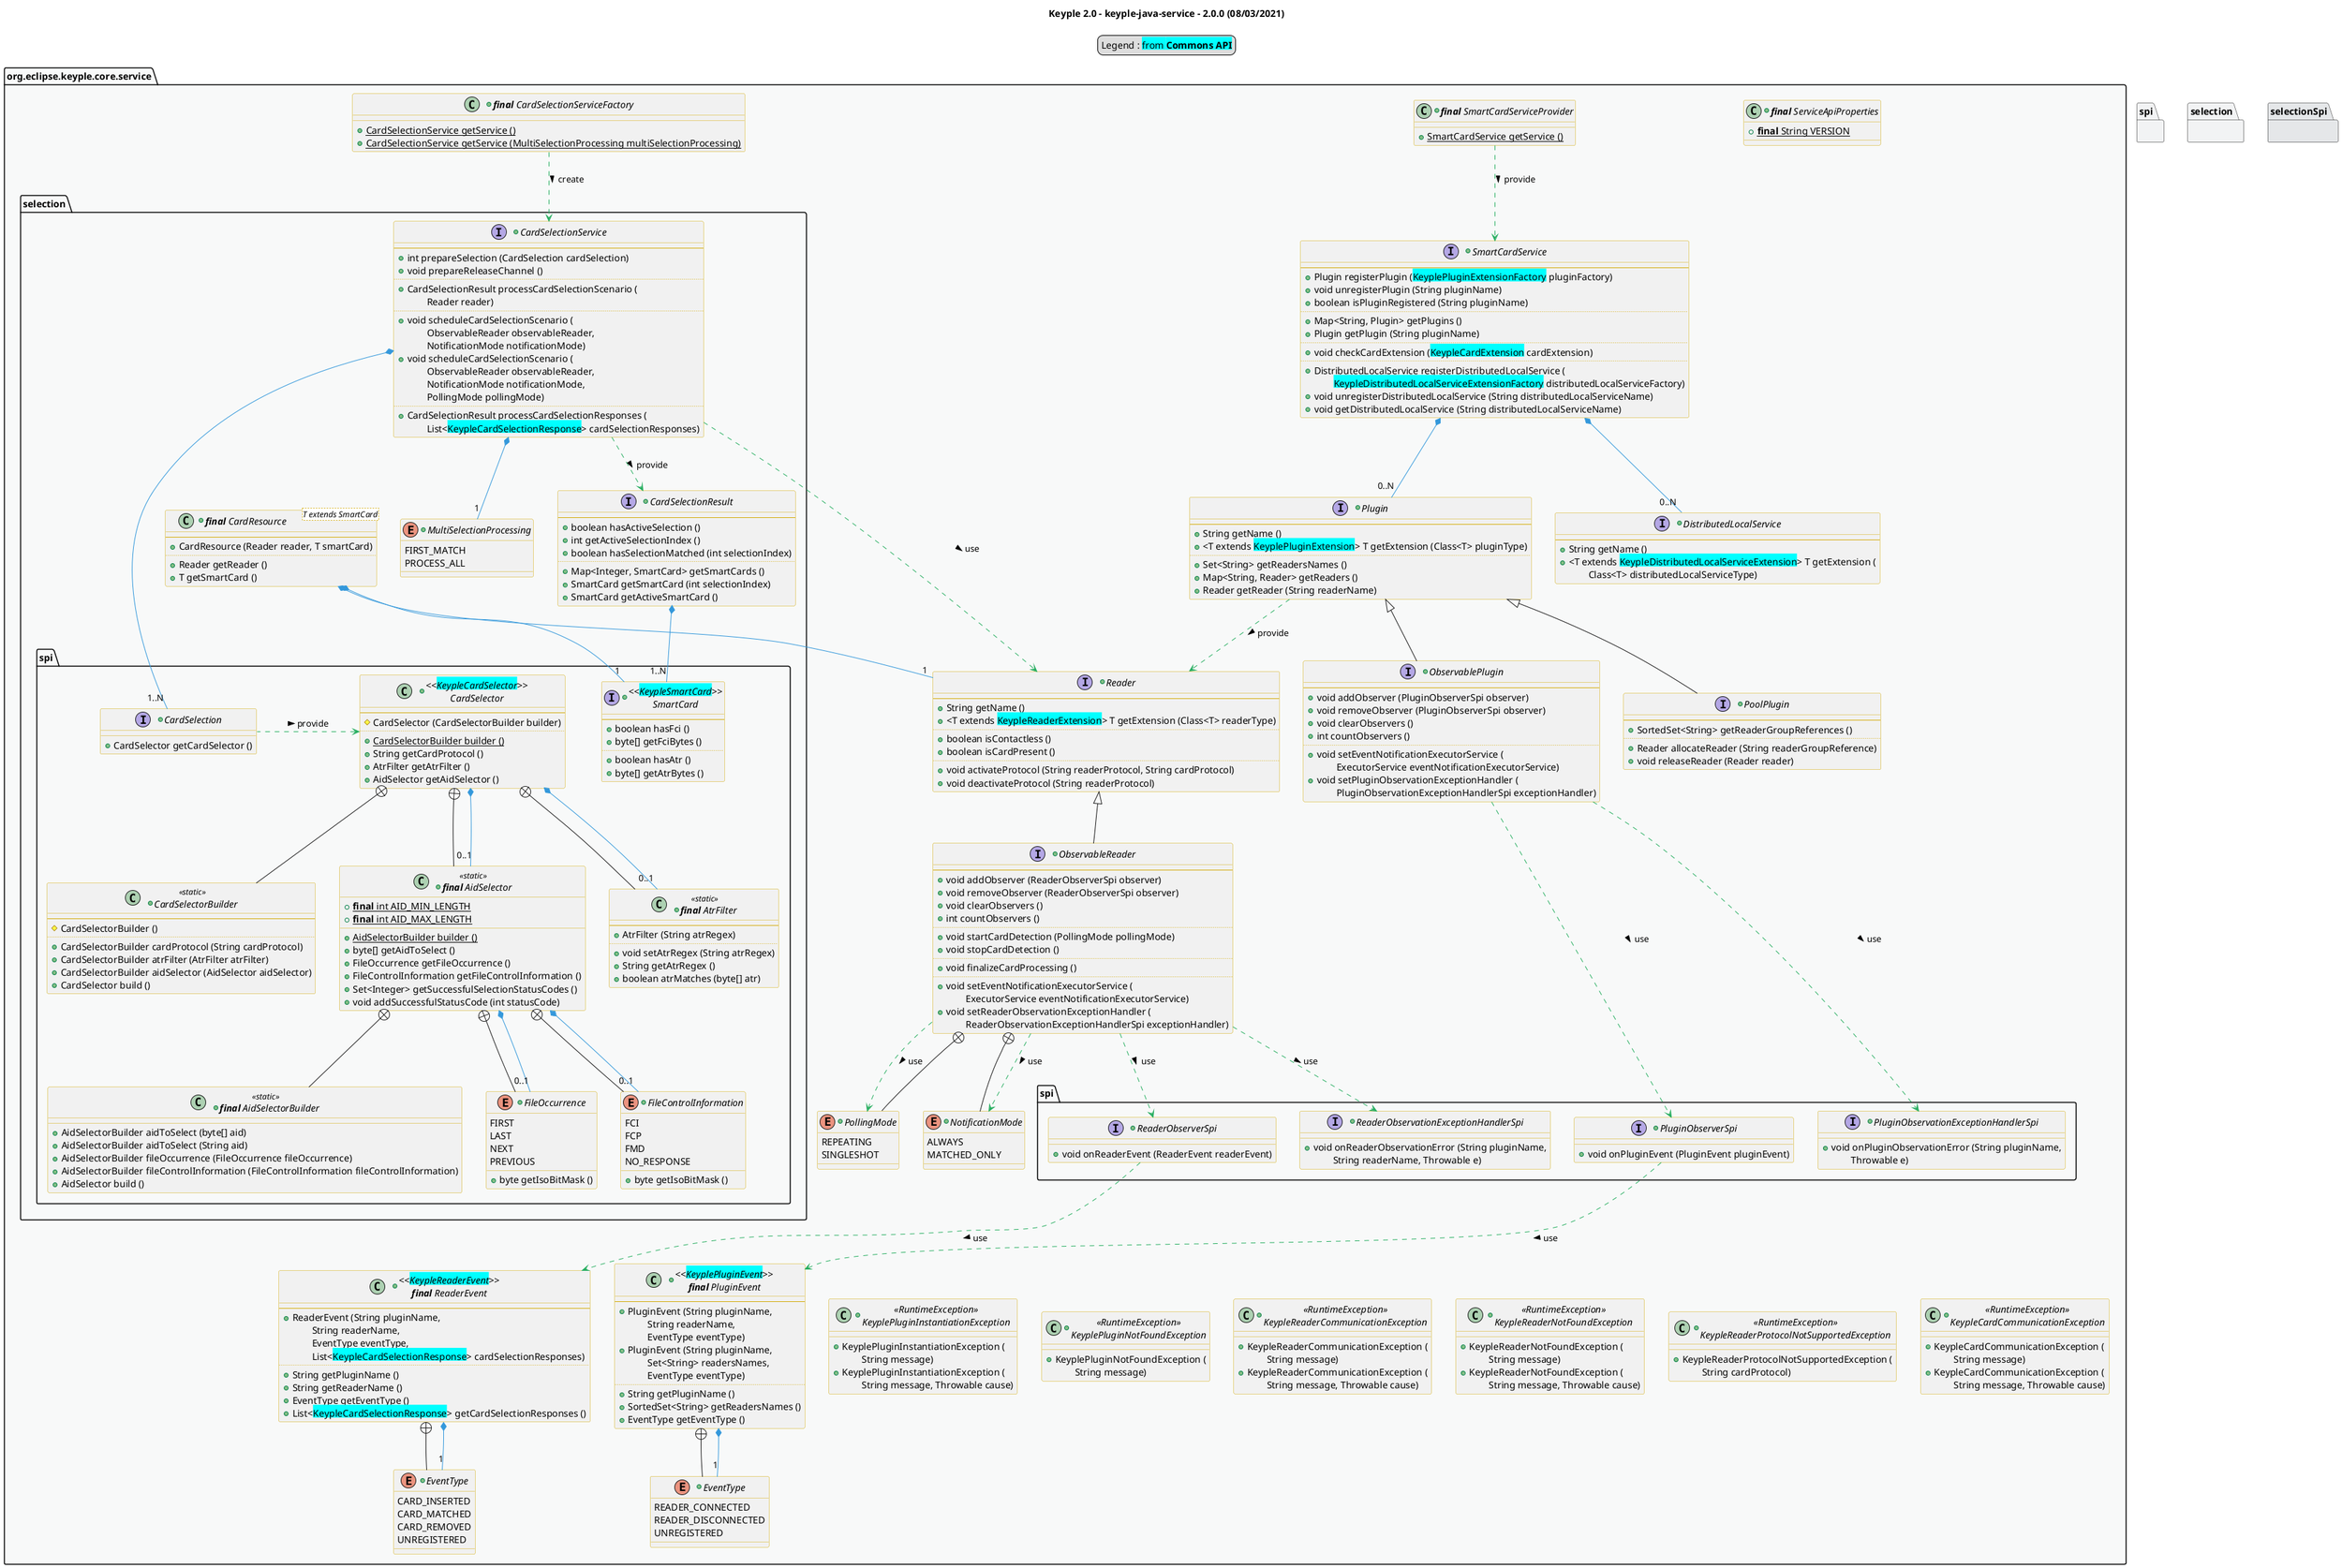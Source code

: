 @startuml
title
    Keyple 2.0 - keyple-java-service - 2.0.0 (08/03/2021)
end title

' == THEME ==

'Couleurs issues de : https://htmlcolorcodes.com/fr/tableau-de-couleur/tableau-de-couleur-design-plat/
!define C_GREY1 F8F9F9
!define C_GREY2 F2F3F4
!define C_GREY3 E5E7E9
!define C_GREY4 D7DBDD
!define C_GREY5 CACFD2
!define C_GREY6 BDC3C7
!define C_LINK 3498DB
!define C_USE 27AE60

skinparam Shadowing false
skinparam ClassFontStyle italic
skinparam ClassBorderColor #D4AC0D
skinparam stereotypeABorderColor #A9DCDF
skinparam stereotypeIBorderColor #B4A7E5
skinparam stereotypeCBorderColor #ADD1B2
skinparam stereotypeEBorderColor #EB93DF
' Red
skinparam ClassBackgroundColor<<red>> #FDEDEC
skinparam ClassBorderColor<<red>> #E74C3C
hide <<red>> stereotype
' Purple
skinparam ClassBackgroundColor<<purple>> #F4ECF7
skinparam ClassBorderColor<<purple>> #8E44AD
hide <<purple>> stereotype
' blue
skinparam ClassBackgroundColor<<blue>> #EBF5FB
skinparam ClassBorderColor<<blue>> #3498DB
hide <<blue>> stereotype
' Green
skinparam ClassBackgroundColor<<green>> #E9F7EF
skinparam ClassBorderColor<<green>> #27AE60
hide <<green>> stereotype
' Grey
skinparam ClassBackgroundColor<<grey>> #EAECEE
skinparam ClassBorderColor<<grey>> #2C3E50
hide <<grey>> stereotype

' == CONTENT ==

legend top
    Legend : <back:cyan>from **Commons API**</back>
end legend

package "org.eclipse.keyple.core.service" as service {
    ' SPI
    package spi {
        +interface PluginObserverSpi {
            +void onPluginEvent (PluginEvent pluginEvent)
        }
        +interface PluginObservationExceptionHandlerSpi {
            +void onPluginObservationError (String pluginName,
                \tThrowable e)
        }
        +interface ReaderObserverSpi {
            +void onReaderEvent (ReaderEvent readerEvent)
        }
        +interface ReaderObservationExceptionHandlerSpi {
            +void onReaderObservationError (String pluginName,
                \tString readerName, Throwable e)
        }
    }
    ' SERVICE
    together {
        +class "**final** ServiceApiProperties" as ApiProperties {
            +{static} **final** String VERSION
        }
        +class "**final** SmartCardServiceProvider" as SmartCardServiceProvider {
            +{static} SmartCardService getService ()
        }
        +interface SmartCardService {
            --
            +Plugin registerPlugin (<back:cyan>KeyplePluginExtensionFactory</back> pluginFactory)
            +void unregisterPlugin (String pluginName)
            +boolean isPluginRegistered (String pluginName)
            ..
            +Map<String, Plugin> getPlugins ()
            +Plugin getPlugin (String pluginName)
            ..
            +void checkCardExtension (<back:cyan>KeypleCardExtension</back> cardExtension)
            ..
            +DistributedLocalService registerDistributedLocalService (
                \t<back:cyan>KeypleDistributedLocalServiceExtensionFactory</back> distributedLocalServiceFactory)
            +void unregisterDistributedLocalService (String distributedLocalServiceName)
            +void getDistributedLocalService (String distributedLocalServiceName)
        }
        +interface Plugin {
            --
            +String getName ()
            +<T extends <back:cyan>KeyplePluginExtension</back>> T getExtension (Class<T> pluginType)
            ..
            +Set<String> getReadersNames ()
            +Map<String, Reader> getReaders ()
            +Reader getReader (String readerName)
        }
        +interface DistributedLocalService {
            --
            +String getName ()
            +<T extends <back:cyan>KeypleDistributedLocalServiceExtension</back>> T getExtension (
                \tClass<T> distributedLocalServiceType)
        }
        +interface ObservablePlugin extends Plugin {
            --
            +void addObserver (PluginObserverSpi observer)
            +void removeObserver (PluginObserverSpi observer)
            +void clearObservers ()
            +int countObservers ()
            ..
            +void setEventNotificationExecutorService (
                \tExecutorService eventNotificationExecutorService)
            +void setPluginObservationExceptionHandler (
                \tPluginObservationExceptionHandlerSpi exceptionHandler)
        }
        +interface PoolPlugin extends Plugin {
            --
            +SortedSet<String> getReaderGroupReferences ()
            ..
            +Reader allocateReader (String readerGroupReference)
            +void releaseReader (Reader reader)
        }
        +interface Reader {
            --
            +String getName ()
            +<T extends <back:cyan>KeypleReaderExtension</back>> T getExtension (Class<T> readerType)
            ..
            +boolean isContactless ()
            +boolean isCardPresent ()
            ..
            +void activateProtocol (String readerProtocol, String cardProtocol)
            +void deactivateProtocol (String readerProtocol)
        }
        +interface ObservableReader extends Reader {
            --
            +void addObserver (ReaderObserverSpi observer)
            +void removeObserver (ReaderObserverSpi observer)
            +void clearObservers ()
            +int countObservers ()
            ..
            +void startCardDetection (PollingMode pollingMode)
            +void stopCardDetection ()
            ..
            +void finalizeCardProcessing ()
            ..
            +void setEventNotificationExecutorService (
                \tExecutorService eventNotificationExecutorService)
            +void setReaderObservationExceptionHandler (
                \tReaderObservationExceptionHandlerSpi exceptionHandler)
        }
    }
    +enum NotificationMode {
        ALWAYS
        MATCHED_ONLY
    }
    +enum PollingMode {
        REPEATING
        SINGLESHOT
    }
    +class "<<<back:cyan>KeyplePluginEvent</back>>>\n**final** PluginEvent" as PluginEvent {
        --
        +PluginEvent (String pluginName,
            \tString readerName,
            \tEventType eventType)
        +PluginEvent (String pluginName,
            \tSet<String> readersNames,
            \tEventType eventType)
        ..
        +String getPluginName ()
        +SortedSet<String> getReadersNames ()
        +EventType getEventType ()
    }
    +enum "EventType" as PluginEventType {
        READER_CONNECTED
        READER_DISCONNECTED
        UNREGISTERED
    }
    +class "<<<back:cyan>KeypleReaderEvent</back>>>\n**final** ReaderEvent" as ReaderEvent {
        --
        +ReaderEvent (String pluginName,
            \tString readerName,
            \tEventType eventType,
            \tList<<back:cyan>KeypleCardSelectionResponse</back>> cardSelectionResponses)
        ..
        +String getPluginName ()
        +String getReaderName ()
        +EventType getEventType ()
        +List<<back:cyan>KeypleCardSelectionResponse</back>> getCardSelectionResponses ()
    }
    +enum "EventType" as ReaderEventType {
        CARD_INSERTED
        CARD_MATCHED
        CARD_REMOVED
        UNREGISTERED
    }
    ' SELECTION
    +class "**final** CardSelectionServiceFactory" as CardSelectionServiceFactory {
        +{static} CardSelectionService getService ()
        +{static} CardSelectionService getService (MultiSelectionProcessing multiSelectionProcessing)
    }
    package selection {
        +interface CardSelectionService {
            --
            +int prepareSelection (CardSelection cardSelection)
            +void prepareReleaseChannel ()
            ..
            +CardSelectionResult processCardSelectionScenario (
                \tReader reader)
            ..
            +void scheduleCardSelectionScenario (
                \tObservableReader observableReader,
                \tNotificationMode notificationMode)
            +void scheduleCardSelectionScenario (
                \tObservableReader observableReader,
                \tNotificationMode notificationMode,
                \tPollingMode pollingMode)
            ..
            +CardSelectionResult processCardSelectionResponses (
                \tList<<back:cyan>KeypleCardSelectionResponse</back>> cardSelectionResponses)
        }
        +enum MultiSelectionProcessing {
            FIRST_MATCH
            PROCESS_ALL
        }
        package "spi" as selectionSpi {
            +interface CardSelection {
                +CardSelector getCardSelector ()
            }
            +interface "<<<back:cyan>KeypleSmartCard</back>>>\nSmartCard" as SmartCard {
                --
                +boolean hasFci ()
                +byte[] getFciBytes ()
                ..
                +boolean hasAtr ()
                +byte[] getAtrBytes ()
            }
            +class "<<<back:cyan>KeypleCardSelector</back>>>\nCardSelector" as CardSelector {
                --
                #CardSelector (CardSelectorBuilder builder)
                ..
                +{static} CardSelectorBuilder builder ()
                +String getCardProtocol ()
                +AtrFilter getAtrFilter ()
                +AidSelector getAidSelector ()
            }
            +class CardSelectorBuilder <<static>> {
                --
                #CardSelectorBuilder ()
                ..
                +CardSelectorBuilder cardProtocol (String cardProtocol)
                +CardSelectorBuilder atrFilter (AtrFilter atrFilter)
                +CardSelectorBuilder aidSelector (AidSelector aidSelector)
                +CardSelector build ()
            }
            +class "**final** AidSelector" as AidSelector <<static>> {
                +{static} **final** int AID_MIN_LENGTH
                +{static} **final** int AID_MAX_LENGTH
                +{static} AidSelectorBuilder builder ()
                +byte[] getAidToSelect ()
                +FileOccurrence getFileOccurrence ()
                +FileControlInformation getFileControlInformation ()
                +Set<Integer> getSuccessfulSelectionStatusCodes ()
                +void addSuccessfulStatusCode (int statusCode)
            }
            +class "**final** AidSelectorBuilder" as AidSelectorBuilder <<static>> {
                +AidSelectorBuilder aidToSelect (byte[] aid)
                +AidSelectorBuilder aidToSelect (String aid)
                +AidSelectorBuilder fileOccurrence (FileOccurrence fileOccurrence)
                +AidSelectorBuilder fileControlInformation (FileControlInformation fileControlInformation)
                +AidSelector build ()
            }
            +enum FileOccurrence {
                FIRST
                LAST
                NEXT
                PREVIOUS
                +byte getIsoBitMask ()
            }
            +enum FileControlInformation {
                FCI
                FCP
                FMD
                NO_RESPONSE
                +byte getIsoBitMask ()
            }
            +class "**final** AtrFilter" as AtrFilter <<static>> {
                --
                +AtrFilter (String atrRegex)
                ..
                +void setAtrRegex (String atrRegex)
                +String getAtrRegex ()
                +boolean atrMatches (byte[] atr)
            }
        }
        +interface CardSelectionResult {
            --
            +boolean hasActiveSelection ()
            +int getActiveSelectionIndex ()
            +boolean hasSelectionMatched (int selectionIndex)
            ..
            +Map<Integer, SmartCard> getSmartCards ()
            +SmartCard getSmartCard (int selectionIndex)
            +SmartCard getActiveSmartCard ()
        }
        +class "**final** CardResource" as CardResource<T extends SmartCard> {
            --
            +CardResource (Reader reader, T smartCard)
            ..
            +Reader getReader ()
            +T getSmartCard ()
        }
    }
    ' EXCEPTIONS
    together {
        +class "<<RuntimeException>>\nKeyplePluginInstantiationException" as KeyplePluginInstantiationException {
            +KeyplePluginInstantiationException (
                \tString message)
            +KeyplePluginInstantiationException (
                \tString message, Throwable cause)
        }
        +class "<<RuntimeException>>\nKeyplePluginNotFoundException" as KeyplePluginNotFoundException {
            +KeyplePluginNotFoundException (
                \tString message)
        }
        +class "<<RuntimeException>>\nKeypleReaderCommunicationException" as KeypleReaderCommunicationException {
            +KeypleReaderCommunicationException (
                \tString message)
            +KeypleReaderCommunicationException (
                \tString message, Throwable cause)
        }
        +class "<<RuntimeException>>\nKeypleReaderNotFoundException" as KeypleReaderNotFoundException {
            +KeypleReaderNotFoundException (
                \tString message)
            +KeypleReaderNotFoundException (
                \tString message, Throwable cause)
        }
        +class "<<RuntimeException>>\nKeypleReaderProtocolNotSupportedException" as KeypleReaderProtocolNotSupportedException {
            +KeypleReaderProtocolNotSupportedException (
                \tString cardProtocol)
        }
        +class "<<RuntimeException>>\nKeypleCardCommunicationException" as KeypleCardCommunicationException {
            +KeypleCardCommunicationException (
                \tString message)
            +KeypleCardCommunicationException (
                \tString message, Throwable cause)
        }
    }
}

' Associations
'LocalServiceClient ..> RemoteServiceParameters #C_USE : use >

SmartCardServiceProvider ..> SmartCardService #C_USE : provide >

SmartCardService *-- "0..N" Plugin #C_LINK
SmartCardService *-- "0..N" DistributedLocalService #C_LINK

PluginEvent +-- PluginEventType
PluginEvent *-- "1" PluginEventType #C_LINK

ObservableReader +-- NotificationMode
ObservableReader ..> NotificationMode #C_USE : use >
ObservableReader +-- PollingMode
ObservableReader ..> PollingMode #C_USE : use >

ReaderEvent +-- ReaderEventType
ReaderEvent *-- "1" ReaderEventType #C_LINK

CardSelectionServiceFactory ..> CardSelectionService #C_USE : create >

CardSelectionService *-- "1" MultiSelectionProcessing #C_LINK
CardSelectionService *-- "1..N" CardSelection #C_LINK

CardSelectionResult *-- "1..N" SmartCard #C_LINK

CardResource *-- "1" SmartCard #C_LINK
CardResource *-- "1" Reader #C_LINK

CardSelector +-- CardSelectorBuilder
CardSelector +-- AtrFilter
CardSelector *-- "0..1" AtrFilter #C_LINK
CardSelector +-- AidSelector
CardSelector *-- "0..1" AidSelector #C_LINK

AidSelector +-- AidSelectorBuilder
AidSelector +-- FileOccurrence
AidSelector *-- "0..1" FileOccurrence  #C_LINK
AidSelector +-- FileControlInformation
AidSelector *-- "0..1" FileControlInformation  #C_LINK


Plugin ..> Reader #C_USE : provide >

CardSelectionService ..> Reader #C_USE : use >
CardSelectionService ..> CardSelectionResult #C_USE : provide >


ObservablePlugin ..> PluginObserverSpi #C_USE : use >
ObservablePlugin ..> PluginObservationExceptionHandlerSpi #C_USE : use >

PluginObserverSpi ..> PluginEvent #C_USE : use >

ObservableReader ..> ReaderObserverSpi #C_USE : use >
ObservableReader ..> ReaderObservationExceptionHandlerSpi #C_USE : use >

ReaderObserverSpi ..> ReaderEvent #C_USE : use >

CardSelection .left.> CardSelector #C_USE : provide >

' == LAYOUT ==

AidSelectorBuilder -[hidden]- KeyplePluginInstantiationException

' == STYLE ==

package service #C_GREY1 {}
package spi #C_GREY2 {}
package selection #C_GREY2 {}
package selectionSpi #C_GREY3 {}

@enduml